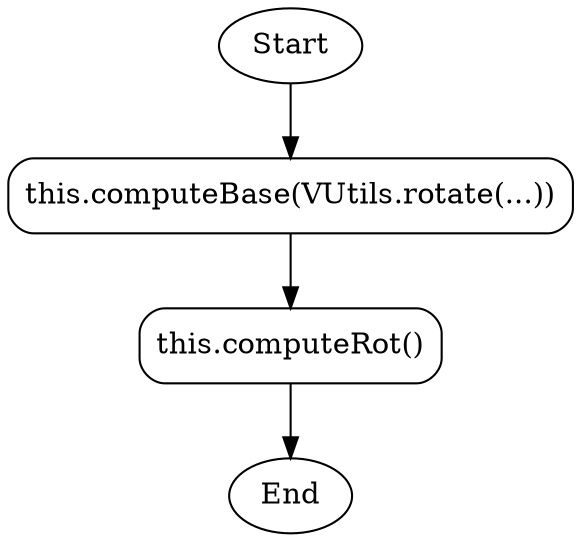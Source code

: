digraph G_Transform2d_rotate {
    rankdir=TB;
    node [shape=box, style=rounded];
    Start [shape=ellipse];
    End [shape=ellipse];
    A [label="this.computeBase(VUtils.rotate(...))"];
    B [label="this.computeRot()"];
    Start -> A -> B -> End;
}